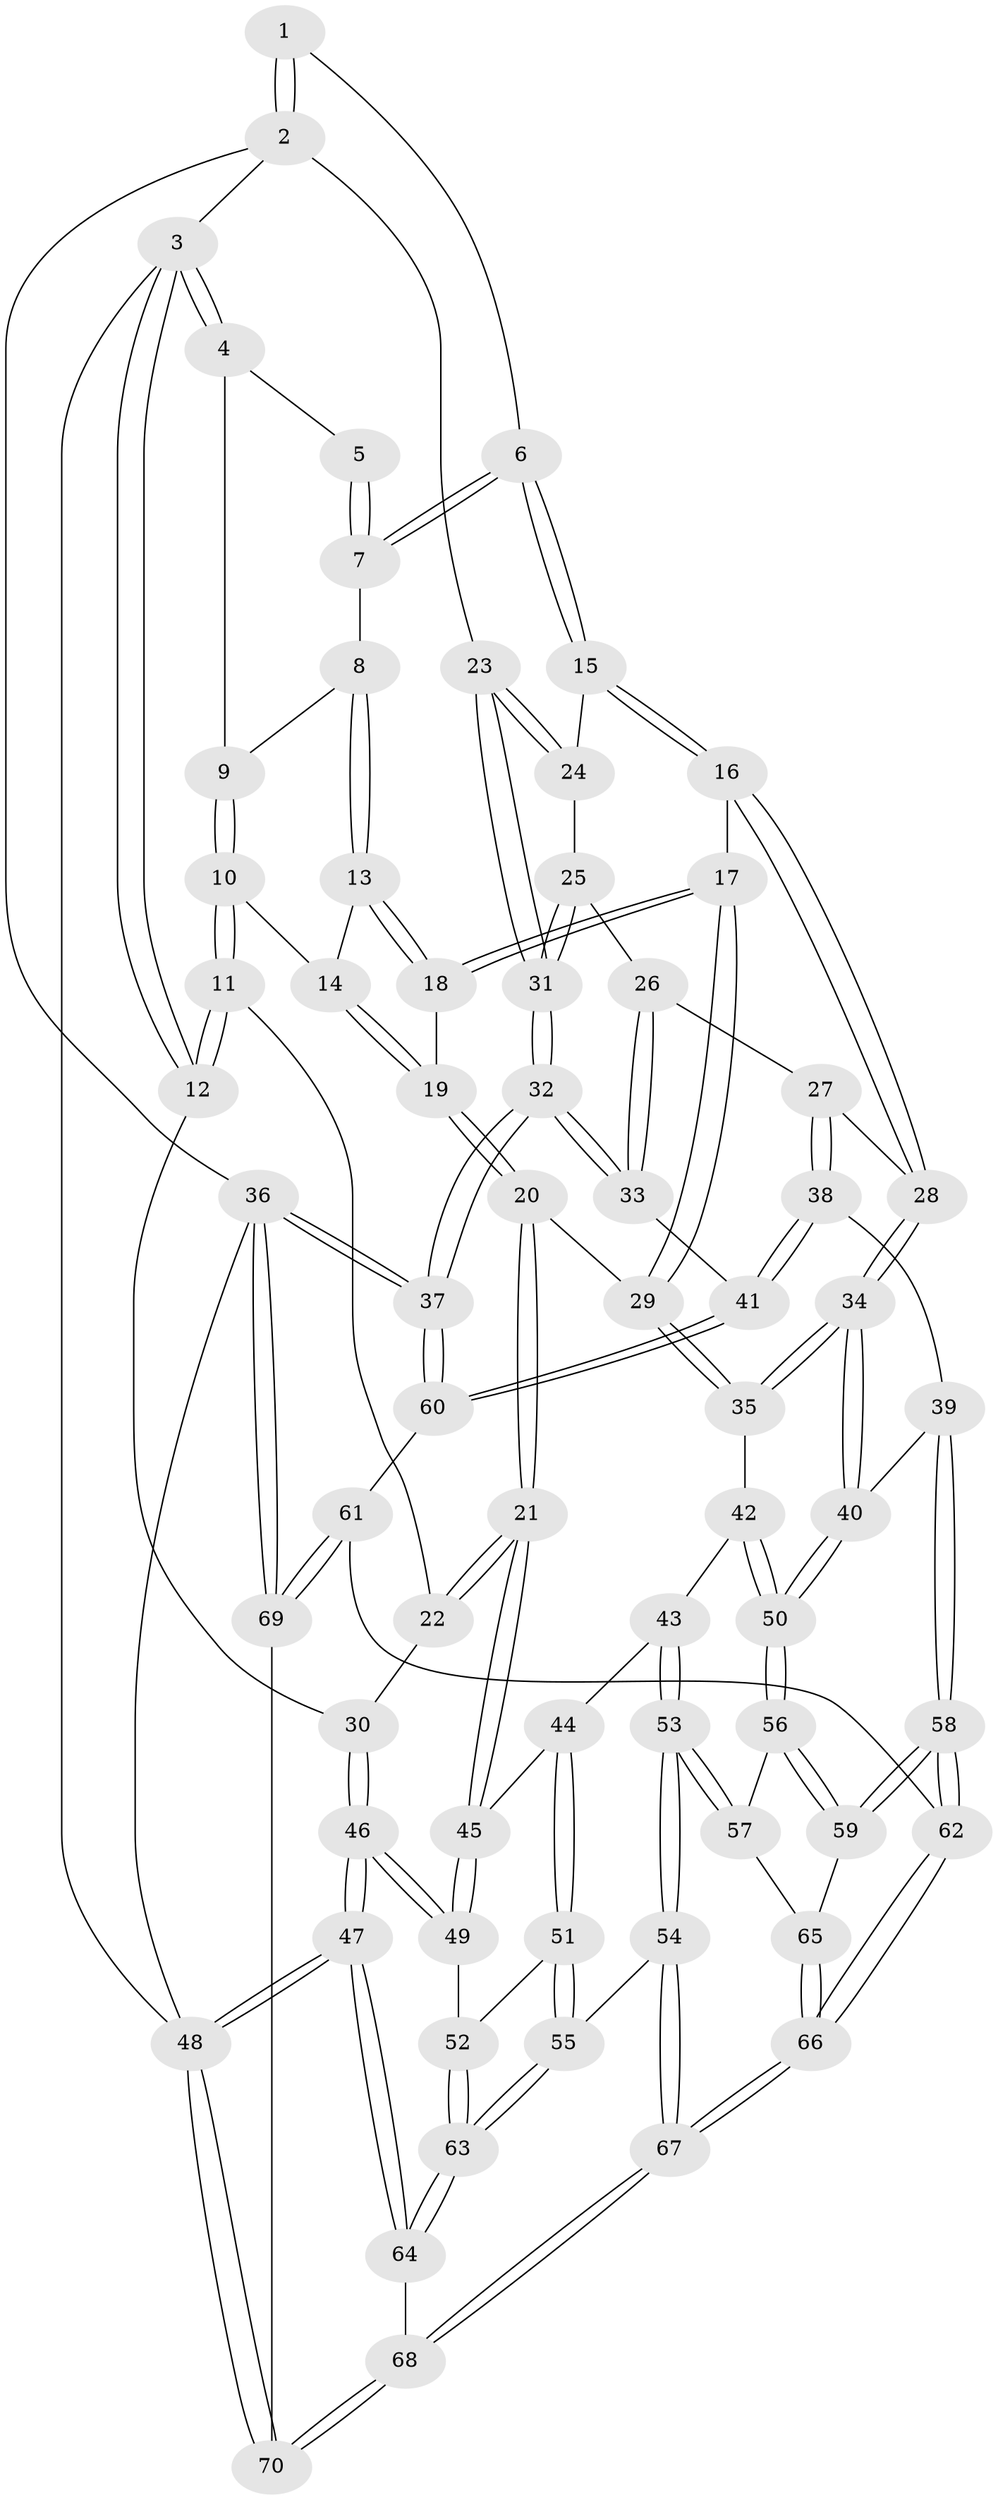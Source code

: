 // Generated by graph-tools (version 1.1) at 2025/03/03/09/25 03:03:12]
// undirected, 70 vertices, 172 edges
graph export_dot {
graph [start="1"]
  node [color=gray90,style=filled];
  1 [pos="+0.8733088072528679+0"];
  2 [pos="+1+0"];
  3 [pos="+0+0"];
  4 [pos="+0.27203402788039066+0"];
  5 [pos="+0.5370218569393839+0"];
  6 [pos="+0.6966631715136702+0.2245259726330737"];
  7 [pos="+0.5612623511148754+0.13821127190150945"];
  8 [pos="+0.49049532674517976+0.20651504782367658"];
  9 [pos="+0.2735055550675513+0.05502995001871645"];
  10 [pos="+0.24664749552446638+0.1588517749384701"];
  11 [pos="+0.1551683954339658+0.246172438625147"];
  12 [pos="+0+0"];
  13 [pos="+0.48745879541276516+0.22880746921051098"];
  14 [pos="+0.31269005337094785+0.23806600366890013"];
  15 [pos="+0.698224428867428+0.23008945576227594"];
  16 [pos="+0.5817283936404285+0.36912642207845514"];
  17 [pos="+0.5061580844965164+0.33754645851490245"];
  18 [pos="+0.5004520757383526+0.3319186220000255"];
  19 [pos="+0.3582553828209614+0.32812795121216687"];
  20 [pos="+0.3224848600022494+0.38816000422833435"];
  21 [pos="+0.16336611078416233+0.4521852627385531"];
  22 [pos="+0.13810420653726732+0.33080666059169717"];
  23 [pos="+1+0.10124050605613011"];
  24 [pos="+0.7100680731486846+0.2358885485928529"];
  25 [pos="+0.8256711232649264+0.35958358817634495"];
  26 [pos="+0.8192100482604504+0.3783100590906337"];
  27 [pos="+0.7623218266409967+0.45151178794144564"];
  28 [pos="+0.5898969168331785+0.3884381986795454"];
  29 [pos="+0.405157924894104+0.4812306140878011"];
  30 [pos="+0+0.3140482896333999"];
  31 [pos="+1+0.16419210413184113"];
  32 [pos="+1+0.49912246708029623"];
  33 [pos="+0.9737565431688162+0.5303049965157871"];
  34 [pos="+0.5597831867286059+0.5348640499827847"];
  35 [pos="+0.40784109417552566+0.5098291668937981"];
  36 [pos="+1+1"];
  37 [pos="+1+1"];
  38 [pos="+0.7786273178775317+0.5950844542546094"];
  39 [pos="+0.6662639824302892+0.6230600236176663"];
  40 [pos="+0.5878295407685973+0.6013291280871468"];
  41 [pos="+0.8063039746420769+0.6098287677296392"];
  42 [pos="+0.38902233112427964+0.5314085419872948"];
  43 [pos="+0.3477398144661378+0.5615569222670839"];
  44 [pos="+0.3369601182091019+0.5608860444935413"];
  45 [pos="+0.1594075701719462+0.46553662044226274"];
  46 [pos="+0+0.6217426759842699"];
  47 [pos="+0+1"];
  48 [pos="+0+1"];
  49 [pos="+0.044088380678460166+0.5890273179976205"];
  50 [pos="+0.510601724794771+0.6748246349740766"];
  51 [pos="+0.27914474927173116+0.6375653572200899"];
  52 [pos="+0.11384428746049609+0.6517647480234684"];
  53 [pos="+0.4156095283970491+0.7405474485149949"];
  54 [pos="+0.41426182767487635+0.7421383978119838"];
  55 [pos="+0.3322324388782418+0.7528138414268005"];
  56 [pos="+0.5036033150378256+0.6844043697487944"];
  57 [pos="+0.45173104316064316+0.7249188433939352"];
  58 [pos="+0.6604153743932711+0.8072944648662828"];
  59 [pos="+0.6291639680650758+0.7990253076254321"];
  60 [pos="+0.8324630654173134+0.6781498129503487"];
  61 [pos="+0.7125595762644115+0.8600817667712604"];
  62 [pos="+0.6894744105521649+0.8497929845715833"];
  63 [pos="+0.21818398366400304+0.8037823315431193"];
  64 [pos="+0.2091134451551675+0.8455396803132116"];
  65 [pos="+0.5549677793876261+0.8107657169382907"];
  66 [pos="+0.49702383102364167+0.952303387784719"];
  67 [pos="+0.4606852482872923+0.982380237438693"];
  68 [pos="+0.43342775740646367+1"];
  69 [pos="+1+1"];
  70 [pos="+0.4382831750590608+1"];
  1 -- 2;
  1 -- 2;
  1 -- 6;
  2 -- 3;
  2 -- 23;
  2 -- 36;
  3 -- 4;
  3 -- 4;
  3 -- 12;
  3 -- 12;
  3 -- 48;
  4 -- 5;
  4 -- 9;
  5 -- 7;
  5 -- 7;
  6 -- 7;
  6 -- 7;
  6 -- 15;
  6 -- 15;
  7 -- 8;
  8 -- 9;
  8 -- 13;
  8 -- 13;
  9 -- 10;
  9 -- 10;
  10 -- 11;
  10 -- 11;
  10 -- 14;
  11 -- 12;
  11 -- 12;
  11 -- 22;
  12 -- 30;
  13 -- 14;
  13 -- 18;
  13 -- 18;
  14 -- 19;
  14 -- 19;
  15 -- 16;
  15 -- 16;
  15 -- 24;
  16 -- 17;
  16 -- 28;
  16 -- 28;
  17 -- 18;
  17 -- 18;
  17 -- 29;
  17 -- 29;
  18 -- 19;
  19 -- 20;
  19 -- 20;
  20 -- 21;
  20 -- 21;
  20 -- 29;
  21 -- 22;
  21 -- 22;
  21 -- 45;
  21 -- 45;
  22 -- 30;
  23 -- 24;
  23 -- 24;
  23 -- 31;
  23 -- 31;
  24 -- 25;
  25 -- 26;
  25 -- 31;
  25 -- 31;
  26 -- 27;
  26 -- 33;
  26 -- 33;
  27 -- 28;
  27 -- 38;
  27 -- 38;
  28 -- 34;
  28 -- 34;
  29 -- 35;
  29 -- 35;
  30 -- 46;
  30 -- 46;
  31 -- 32;
  31 -- 32;
  32 -- 33;
  32 -- 33;
  32 -- 37;
  32 -- 37;
  33 -- 41;
  34 -- 35;
  34 -- 35;
  34 -- 40;
  34 -- 40;
  35 -- 42;
  36 -- 37;
  36 -- 37;
  36 -- 69;
  36 -- 69;
  36 -- 48;
  37 -- 60;
  37 -- 60;
  38 -- 39;
  38 -- 41;
  38 -- 41;
  39 -- 40;
  39 -- 58;
  39 -- 58;
  40 -- 50;
  40 -- 50;
  41 -- 60;
  41 -- 60;
  42 -- 43;
  42 -- 50;
  42 -- 50;
  43 -- 44;
  43 -- 53;
  43 -- 53;
  44 -- 45;
  44 -- 51;
  44 -- 51;
  45 -- 49;
  45 -- 49;
  46 -- 47;
  46 -- 47;
  46 -- 49;
  46 -- 49;
  47 -- 48;
  47 -- 48;
  47 -- 64;
  47 -- 64;
  48 -- 70;
  48 -- 70;
  49 -- 52;
  50 -- 56;
  50 -- 56;
  51 -- 52;
  51 -- 55;
  51 -- 55;
  52 -- 63;
  52 -- 63;
  53 -- 54;
  53 -- 54;
  53 -- 57;
  53 -- 57;
  54 -- 55;
  54 -- 67;
  54 -- 67;
  55 -- 63;
  55 -- 63;
  56 -- 57;
  56 -- 59;
  56 -- 59;
  57 -- 65;
  58 -- 59;
  58 -- 59;
  58 -- 62;
  58 -- 62;
  59 -- 65;
  60 -- 61;
  61 -- 62;
  61 -- 69;
  61 -- 69;
  62 -- 66;
  62 -- 66;
  63 -- 64;
  63 -- 64;
  64 -- 68;
  65 -- 66;
  65 -- 66;
  66 -- 67;
  66 -- 67;
  67 -- 68;
  67 -- 68;
  68 -- 70;
  68 -- 70;
  69 -- 70;
}
